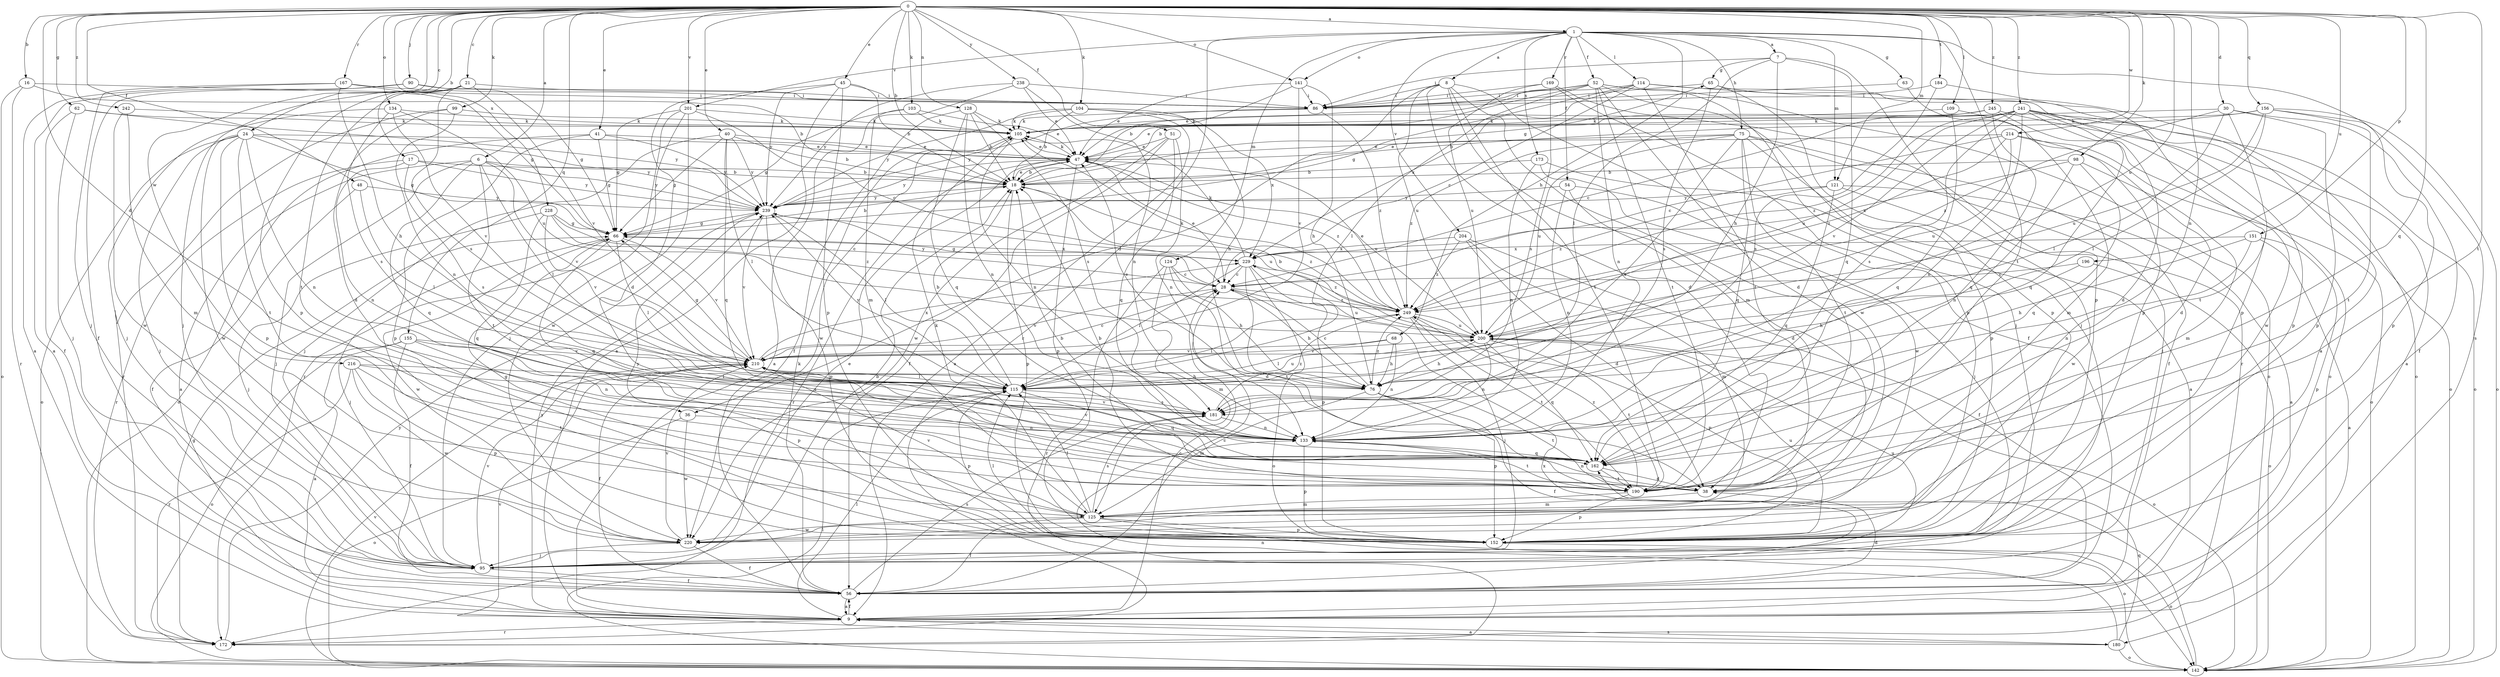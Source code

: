 strict digraph  {
0;
1;
6;
7;
8;
9;
16;
17;
18;
21;
24;
28;
30;
36;
38;
40;
41;
45;
47;
48;
51;
52;
54;
56;
62;
63;
65;
66;
68;
75;
76;
86;
90;
95;
98;
99;
103;
104;
105;
109;
114;
115;
121;
124;
125;
128;
133;
134;
141;
142;
151;
152;
155;
156;
162;
167;
169;
172;
173;
180;
181;
184;
190;
196;
200;
201;
204;
210;
214;
216;
220;
228;
229;
238;
239;
241;
242;
245;
249;
0 -> 1  [label=a];
0 -> 6  [label=a];
0 -> 16  [label=b];
0 -> 17  [label=b];
0 -> 18  [label=b];
0 -> 21  [label=c];
0 -> 24  [label=c];
0 -> 30  [label=d];
0 -> 36  [label=d];
0 -> 40  [label=e];
0 -> 41  [label=e];
0 -> 45  [label=e];
0 -> 48  [label=f];
0 -> 51  [label=f];
0 -> 62  [label=g];
0 -> 90  [label=j];
0 -> 98  [label=k];
0 -> 99  [label=k];
0 -> 103  [label=k];
0 -> 104  [label=k];
0 -> 109  [label=l];
0 -> 121  [label=m];
0 -> 128  [label=n];
0 -> 133  [label=n];
0 -> 134  [label=o];
0 -> 141  [label=o];
0 -> 151  [label=p];
0 -> 155  [label=q];
0 -> 156  [label=q];
0 -> 162  [label=q];
0 -> 167  [label=r];
0 -> 184  [label=t];
0 -> 190  [label=t];
0 -> 196  [label=u];
0 -> 200  [label=u];
0 -> 201  [label=v];
0 -> 214  [label=w];
0 -> 216  [label=w];
0 -> 228  [label=x];
0 -> 238  [label=y];
0 -> 241  [label=z];
0 -> 242  [label=z];
0 -> 245  [label=z];
1 -> 7  [label=a];
1 -> 8  [label=a];
1 -> 52  [label=f];
1 -> 54  [label=f];
1 -> 63  [label=g];
1 -> 68  [label=h];
1 -> 75  [label=h];
1 -> 114  [label=l];
1 -> 121  [label=m];
1 -> 124  [label=m];
1 -> 141  [label=o];
1 -> 169  [label=r];
1 -> 172  [label=r];
1 -> 173  [label=s];
1 -> 180  [label=s];
1 -> 190  [label=t];
1 -> 201  [label=v];
1 -> 204  [label=v];
6 -> 9  [label=a];
6 -> 18  [label=b];
6 -> 95  [label=j];
6 -> 115  [label=l];
6 -> 162  [label=q];
6 -> 190  [label=t];
6 -> 210  [label=v];
6 -> 239  [label=y];
7 -> 65  [label=g];
7 -> 76  [label=h];
7 -> 86  [label=i];
7 -> 115  [label=l];
7 -> 152  [label=p];
7 -> 162  [label=q];
8 -> 36  [label=d];
8 -> 38  [label=d];
8 -> 56  [label=f];
8 -> 86  [label=i];
8 -> 125  [label=m];
8 -> 190  [label=t];
8 -> 200  [label=u];
8 -> 220  [label=w];
9 -> 28  [label=c];
9 -> 56  [label=f];
9 -> 115  [label=l];
9 -> 172  [label=r];
9 -> 180  [label=s];
9 -> 239  [label=y];
16 -> 18  [label=b];
16 -> 86  [label=i];
16 -> 142  [label=o];
16 -> 172  [label=r];
17 -> 18  [label=b];
17 -> 133  [label=n];
17 -> 172  [label=r];
17 -> 181  [label=s];
17 -> 239  [label=y];
18 -> 47  [label=e];
18 -> 65  [label=g];
18 -> 152  [label=p];
18 -> 200  [label=u];
18 -> 239  [label=y];
21 -> 86  [label=i];
21 -> 95  [label=j];
21 -> 152  [label=p];
21 -> 181  [label=s];
21 -> 190  [label=t];
21 -> 210  [label=v];
24 -> 47  [label=e];
24 -> 66  [label=g];
24 -> 95  [label=j];
24 -> 133  [label=n];
24 -> 142  [label=o];
24 -> 152  [label=p];
24 -> 190  [label=t];
24 -> 220  [label=w];
24 -> 239  [label=y];
28 -> 47  [label=e];
28 -> 76  [label=h];
28 -> 200  [label=u];
28 -> 210  [label=v];
28 -> 239  [label=y];
28 -> 249  [label=z];
30 -> 56  [label=f];
30 -> 105  [label=k];
30 -> 115  [label=l];
30 -> 152  [label=p];
30 -> 190  [label=t];
30 -> 249  [label=z];
36 -> 133  [label=n];
36 -> 142  [label=o];
36 -> 220  [label=w];
38 -> 18  [label=b];
38 -> 125  [label=m];
38 -> 133  [label=n];
40 -> 18  [label=b];
40 -> 47  [label=e];
40 -> 66  [label=g];
40 -> 95  [label=j];
40 -> 115  [label=l];
40 -> 162  [label=q];
40 -> 239  [label=y];
41 -> 47  [label=e];
41 -> 66  [label=g];
41 -> 142  [label=o];
41 -> 152  [label=p];
41 -> 239  [label=y];
45 -> 9  [label=a];
45 -> 18  [label=b];
45 -> 38  [label=d];
45 -> 86  [label=i];
45 -> 152  [label=p];
45 -> 239  [label=y];
47 -> 18  [label=b];
47 -> 105  [label=k];
47 -> 152  [label=p];
47 -> 172  [label=r];
47 -> 200  [label=u];
47 -> 239  [label=y];
47 -> 249  [label=z];
48 -> 56  [label=f];
48 -> 115  [label=l];
48 -> 239  [label=y];
51 -> 47  [label=e];
51 -> 56  [label=f];
51 -> 133  [label=n];
51 -> 162  [label=q];
51 -> 220  [label=w];
52 -> 18  [label=b];
52 -> 38  [label=d];
52 -> 47  [label=e];
52 -> 86  [label=i];
52 -> 95  [label=j];
52 -> 115  [label=l];
52 -> 133  [label=n];
52 -> 142  [label=o];
52 -> 152  [label=p];
52 -> 190  [label=t];
54 -> 38  [label=d];
54 -> 95  [label=j];
54 -> 133  [label=n];
54 -> 239  [label=y];
56 -> 9  [label=a];
56 -> 28  [label=c];
56 -> 38  [label=d];
56 -> 105  [label=k];
56 -> 181  [label=s];
62 -> 56  [label=f];
62 -> 95  [label=j];
62 -> 105  [label=k];
62 -> 239  [label=y];
63 -> 86  [label=i];
63 -> 152  [label=p];
65 -> 86  [label=i];
65 -> 142  [label=o];
65 -> 152  [label=p];
65 -> 181  [label=s];
66 -> 18  [label=b];
66 -> 95  [label=j];
66 -> 115  [label=l];
66 -> 162  [label=q];
66 -> 210  [label=v];
66 -> 220  [label=w];
66 -> 229  [label=x];
68 -> 76  [label=h];
68 -> 115  [label=l];
68 -> 133  [label=n];
68 -> 210  [label=v];
75 -> 47  [label=e];
75 -> 56  [label=f];
75 -> 95  [label=j];
75 -> 152  [label=p];
75 -> 162  [label=q];
75 -> 181  [label=s];
75 -> 190  [label=t];
75 -> 200  [label=u];
75 -> 249  [label=z];
76 -> 28  [label=c];
76 -> 47  [label=e];
76 -> 56  [label=f];
76 -> 125  [label=m];
76 -> 152  [label=p];
76 -> 190  [label=t];
76 -> 249  [label=z];
86 -> 105  [label=k];
86 -> 239  [label=y];
86 -> 249  [label=z];
90 -> 9  [label=a];
90 -> 56  [label=f];
90 -> 66  [label=g];
90 -> 86  [label=i];
95 -> 18  [label=b];
95 -> 47  [label=e];
95 -> 56  [label=f];
95 -> 200  [label=u];
95 -> 210  [label=v];
98 -> 18  [label=b];
98 -> 125  [label=m];
98 -> 133  [label=n];
98 -> 162  [label=q];
98 -> 229  [label=x];
99 -> 38  [label=d];
99 -> 105  [label=k];
99 -> 133  [label=n];
99 -> 172  [label=r];
103 -> 9  [label=a];
103 -> 47  [label=e];
103 -> 66  [label=g];
103 -> 105  [label=k];
104 -> 9  [label=a];
104 -> 18  [label=b];
104 -> 76  [label=h];
104 -> 105  [label=k];
104 -> 229  [label=x];
104 -> 239  [label=y];
105 -> 47  [label=e];
105 -> 133  [label=n];
105 -> 220  [label=w];
109 -> 105  [label=k];
109 -> 125  [label=m];
109 -> 162  [label=q];
114 -> 9  [label=a];
114 -> 28  [label=c];
114 -> 66  [label=g];
114 -> 86  [label=i];
114 -> 142  [label=o];
114 -> 190  [label=t];
114 -> 229  [label=x];
115 -> 18  [label=b];
115 -> 152  [label=p];
115 -> 162  [label=q];
115 -> 181  [label=s];
115 -> 200  [label=u];
115 -> 239  [label=y];
121 -> 9  [label=a];
121 -> 162  [label=q];
121 -> 220  [label=w];
121 -> 239  [label=y];
121 -> 249  [label=z];
124 -> 28  [label=c];
124 -> 38  [label=d];
124 -> 76  [label=h];
124 -> 125  [label=m];
124 -> 172  [label=r];
125 -> 56  [label=f];
125 -> 66  [label=g];
125 -> 105  [label=k];
125 -> 115  [label=l];
125 -> 142  [label=o];
125 -> 152  [label=p];
125 -> 181  [label=s];
125 -> 210  [label=v];
125 -> 220  [label=w];
125 -> 239  [label=y];
128 -> 18  [label=b];
128 -> 56  [label=f];
128 -> 105  [label=k];
128 -> 133  [label=n];
128 -> 162  [label=q];
128 -> 181  [label=s];
133 -> 152  [label=p];
133 -> 162  [label=q];
133 -> 190  [label=t];
133 -> 210  [label=v];
134 -> 95  [label=j];
134 -> 105  [label=k];
134 -> 181  [label=s];
134 -> 200  [label=u];
134 -> 210  [label=v];
141 -> 18  [label=b];
141 -> 47  [label=e];
141 -> 76  [label=h];
141 -> 86  [label=i];
141 -> 210  [label=v];
142 -> 115  [label=l];
142 -> 210  [label=v];
142 -> 229  [label=x];
151 -> 9  [label=a];
151 -> 76  [label=h];
151 -> 133  [label=n];
151 -> 152  [label=p];
151 -> 229  [label=x];
152 -> 115  [label=l];
152 -> 142  [label=o];
152 -> 200  [label=u];
155 -> 9  [label=a];
155 -> 56  [label=f];
155 -> 133  [label=n];
155 -> 142  [label=o];
155 -> 152  [label=p];
155 -> 210  [label=v];
156 -> 18  [label=b];
156 -> 105  [label=k];
156 -> 115  [label=l];
156 -> 142  [label=o];
156 -> 152  [label=p];
156 -> 190  [label=t];
156 -> 200  [label=u];
162 -> 38  [label=d];
162 -> 190  [label=t];
162 -> 210  [label=v];
167 -> 9  [label=a];
167 -> 66  [label=g];
167 -> 76  [label=h];
167 -> 86  [label=i];
167 -> 95  [label=j];
169 -> 86  [label=i];
169 -> 95  [label=j];
169 -> 172  [label=r];
169 -> 181  [label=s];
169 -> 200  [label=u];
172 -> 66  [label=g];
172 -> 239  [label=y];
173 -> 9  [label=a];
173 -> 18  [label=b];
173 -> 133  [label=n];
173 -> 220  [label=w];
180 -> 9  [label=a];
180 -> 133  [label=n];
180 -> 142  [label=o];
180 -> 162  [label=q];
180 -> 210  [label=v];
181 -> 133  [label=n];
181 -> 249  [label=z];
184 -> 86  [label=i];
184 -> 152  [label=p];
184 -> 181  [label=s];
190 -> 18  [label=b];
190 -> 125  [label=m];
190 -> 152  [label=p];
190 -> 249  [label=z];
196 -> 28  [label=c];
196 -> 76  [label=h];
196 -> 142  [label=o];
200 -> 18  [label=b];
200 -> 76  [label=h];
200 -> 133  [label=n];
200 -> 142  [label=o];
200 -> 162  [label=q];
200 -> 190  [label=t];
200 -> 210  [label=v];
201 -> 28  [label=c];
201 -> 66  [label=g];
201 -> 95  [label=j];
201 -> 105  [label=k];
201 -> 172  [label=r];
201 -> 220  [label=w];
204 -> 38  [label=d];
204 -> 56  [label=f];
204 -> 125  [label=m];
204 -> 229  [label=x];
204 -> 249  [label=z];
210 -> 28  [label=c];
210 -> 56  [label=f];
210 -> 66  [label=g];
210 -> 76  [label=h];
210 -> 115  [label=l];
210 -> 229  [label=x];
214 -> 28  [label=c];
214 -> 38  [label=d];
214 -> 47  [label=e];
214 -> 142  [label=o];
214 -> 200  [label=u];
214 -> 249  [label=z];
216 -> 115  [label=l];
216 -> 152  [label=p];
216 -> 172  [label=r];
216 -> 181  [label=s];
216 -> 190  [label=t];
216 -> 220  [label=w];
220 -> 56  [label=f];
220 -> 95  [label=j];
220 -> 210  [label=v];
228 -> 28  [label=c];
228 -> 66  [label=g];
228 -> 95  [label=j];
228 -> 162  [label=q];
228 -> 210  [label=v];
228 -> 249  [label=z];
229 -> 28  [label=c];
229 -> 66  [label=g];
229 -> 105  [label=k];
229 -> 115  [label=l];
229 -> 142  [label=o];
229 -> 152  [label=p];
229 -> 190  [label=t];
229 -> 249  [label=z];
238 -> 47  [label=e];
238 -> 86  [label=i];
238 -> 125  [label=m];
238 -> 133  [label=n];
238 -> 239  [label=y];
239 -> 66  [label=g];
239 -> 115  [label=l];
239 -> 152  [label=p];
239 -> 210  [label=v];
239 -> 249  [label=z];
241 -> 9  [label=a];
241 -> 38  [label=d];
241 -> 47  [label=e];
241 -> 105  [label=k];
241 -> 133  [label=n];
241 -> 142  [label=o];
241 -> 152  [label=p];
241 -> 162  [label=q];
241 -> 181  [label=s];
241 -> 200  [label=u];
241 -> 210  [label=v];
241 -> 249  [label=z];
242 -> 105  [label=k];
242 -> 125  [label=m];
242 -> 220  [label=w];
245 -> 28  [label=c];
245 -> 105  [label=k];
245 -> 142  [label=o];
245 -> 162  [label=q];
245 -> 220  [label=w];
249 -> 47  [label=e];
249 -> 95  [label=j];
249 -> 105  [label=k];
249 -> 115  [label=l];
249 -> 152  [label=p];
249 -> 190  [label=t];
249 -> 200  [label=u];
}
